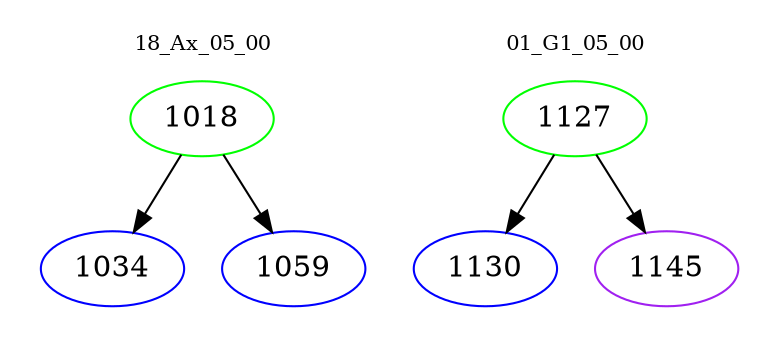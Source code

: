 digraph{
subgraph cluster_0 {
color = white
label = "18_Ax_05_00";
fontsize=10;
T0_1018 [label="1018", color="green"]
T0_1018 -> T0_1034 [color="black"]
T0_1034 [label="1034", color="blue"]
T0_1018 -> T0_1059 [color="black"]
T0_1059 [label="1059", color="blue"]
}
subgraph cluster_1 {
color = white
label = "01_G1_05_00";
fontsize=10;
T1_1127 [label="1127", color="green"]
T1_1127 -> T1_1130 [color="black"]
T1_1130 [label="1130", color="blue"]
T1_1127 -> T1_1145 [color="black"]
T1_1145 [label="1145", color="purple"]
}
}
